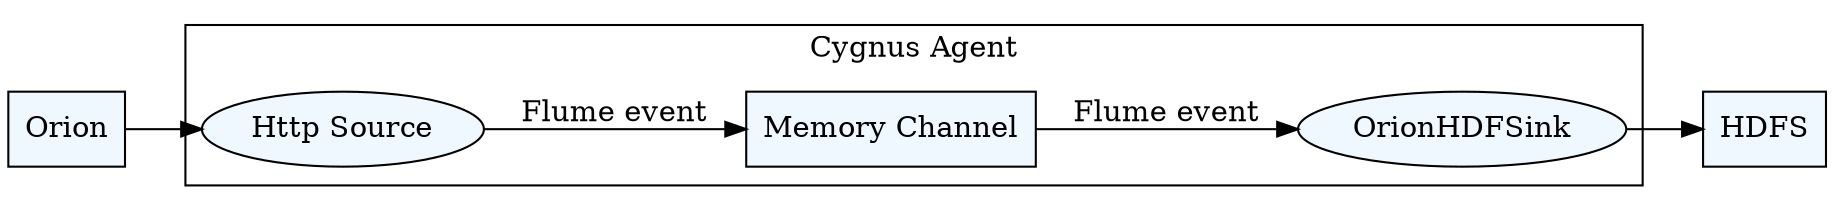 digraph Cluster {
    rankdir=LR;
    compound=true;
    node [shape="record" style="filled"];
    splines=line;
    Orion [fillcolor="aliceblue"];
    subgraph cluster {
        label="Cygnus Agent";
        node [style="filled"];
        "Http Source" [shape="oval" fillcolor="aliceblue"];
        "Memory Channel" [fillcolor="aliceblue"];
        "OrionHDFSink" [shape="oval" fillcolor="aliceblue"];
    }
    "HDFS"[fillcolor="aliceblue"];
    "Orion" -> "Http Source";
    "Http Source" -> "Memory Channel"[label="Flume event"];
    "Memory Channel" -> "OrionHDFSink"[label="Flume event"];
    "OrionHDFSink" -> "HDFS";
}

